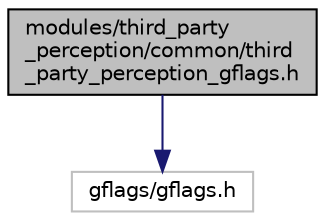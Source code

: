 digraph "modules/third_party_perception/common/third_party_perception_gflags.h"
{
  edge [fontname="Helvetica",fontsize="10",labelfontname="Helvetica",labelfontsize="10"];
  node [fontname="Helvetica",fontsize="10",shape=record];
  Node0 [label="modules/third_party\l_perception/common/third\l_party_perception_gflags.h",height=0.2,width=0.4,color="black", fillcolor="grey75", style="filled", fontcolor="black"];
  Node0 -> Node1 [color="midnightblue",fontsize="10",style="solid",fontname="Helvetica"];
  Node1 [label="gflags/gflags.h",height=0.2,width=0.4,color="grey75", fillcolor="white", style="filled"];
}
